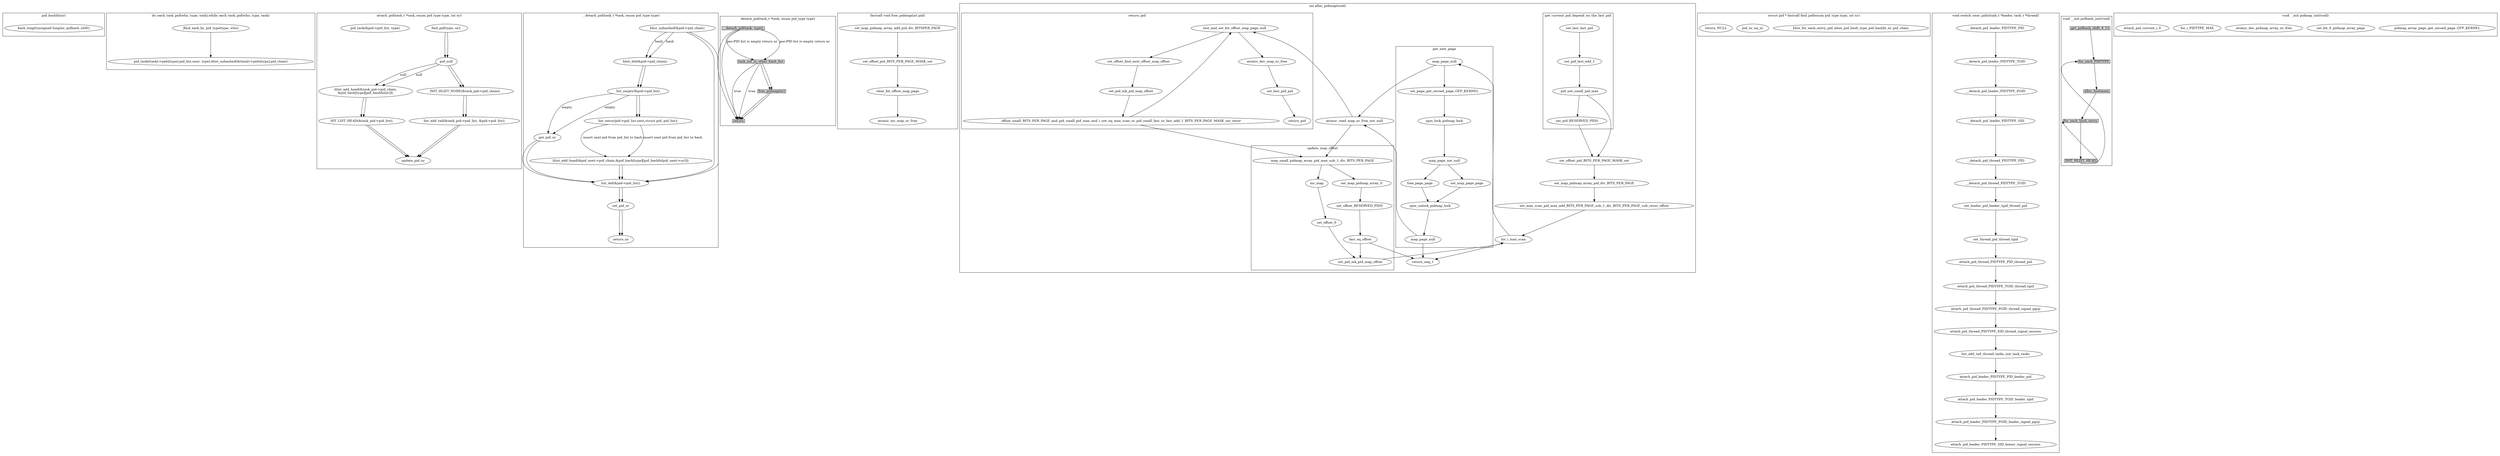digraph pid_c{
		size="110,20";
		ratio=fill;
        subgraph cluster_pid_hashfn{
                label="pid_hashfn(nr)";
                
                hash_long[label="hash_long((unsigned long)nr, pidhash_shift)"];
        }

        subgraph cluster_do_while_each_task_pid{
                label="do_each_task_pid(who, type, task),while_each_task_pid(who, type, task)";

				do[label="]find_task_by_pid_type(type, who)"];
				while[label="pid_task((task)->pids[type].pid_list.next, type),hlist_unhashed(&(task)->pids[type].pid_chain)"];

		do -> while;
        }

        subgraph cluster_find_task_by_pid_type{
                label="find_task_by_pid_type(int type, int nr)";

		find_pid[label="find_pid(type, nr)"];
		pid_null;
		pid_task[label="pid_task(&pid->pid_list, type)"];
        }
        
        subgraph cluster_find_task_by_pid_type{
                label="attach_pid(task_t *task, enum pid_type type, int nr)";

		find_pid[label="find_pid(type, nr);"];
		pid_null;
		hlist_add_heade[label="hlist_add_head(&task_pid->pid_chain,\l&pid_hash[type][pid_hashfn(nr)]);"];
		INIT_LIST_HEAD[label="NIT_LIST_HEAD(&task_pid->pid_list);"];
		INIT_HLIST_NODE[label="INIT_HLIST_NODE(&task_pid->pid_chain);"];
		list_add_tail[label="list_add_tail(&task_pid->pid_list, &pid->pid_list);"];
		update_pid_nr;

		find_pid -> pid_null;
		pid_null -> hlist_add_heade[label="null"];
		hlist_add_heade -> INIT_LIST_HEAD;
		pid_null -> INIT_HLIST_NODE;
		INIT_HLIST_NODE -> list_add_tail;

		INIT_LIST_HEAD -> update_pid_nr;
		list_add_tail -> update_pid_nr;
        }

        subgraph cluster__detach_pid{
                label="__detach_pid(task_t *task, enum pid_type type)";

		hlist_unhashed[label="hlist_unhashed(&pid->pid_chain)"];
		hlist_del[label="hlist_del(&pid->pid_chain);"];
		list_empty[label="list_empty(&pid->pid_list)"];
		get_pid_nr;
		list_entry[label="list_entry(pid->pid_list.next,struct pid, pid_list);"];
		hlist_add_head[label="hlist_add_head(&pid_next->pid_chain,&pid_hash[type][pid_hashfn(pid_next->nr)]);"];
		list_del[label="list_del(&pid->pid_list);"];
		set_pid_nr;
		
		return_nr;

		hlist_unhashed -> hlist_del[label="hash"];
		hlist_del -> list_empty;
		list_empty -> get_pid_nr[label="empty"];
		get_pid_nr -> list_del;
		list_del -> set_pid_nr;
		set_pid_nr -> return_nr;
		list_empty -> list_entry;
		list_entry -> hlist_add_head[label="insert next pid from pid_list to hash"];
		hlist_add_head -> list_del;

		hlist_unhashed -> list_del;
        }

        subgraph cluster_detach_pid{
                label="detach_pid(task_t *task, enum pid_type type)";
		node[style=filled, shape = box, margin="0.05,0.005",height="0.1",width="0.1"];

		__detach_pid[label="__detach_pid(task, type);"];
		// per_PID_list_null;
		task_not_in_other_hash_list[label="task_not_in_other_hash_list"];
		free_pidmap[label="free_pidmap(nr)"];
		return;

		__detach_pid -> task_not_in_other_hash_list[label="per-PID list is empty return nr"];
		__detach_pid -> return;
		task_not_in_other_hash_list -> return[label="true"];
		task_not_in_other_hash_list -> free_pidmap;
		free_pidmap -> return;
	}

		subgraph cluster_free_pidmap{
			label="fastcall void free_pidmap(int pid)";
			set_map_pidmap_array_add_pid_div_BITSPER_PAGE[label="set_map_pidmap_array_add_pid_div_BITSPER_PAGE"];
			set_offset_pid_BITS_PER_PAGE_MASK_set[label="set_offset_pid_BITS_PER_PAGE_MASK_set"];
			clear_bit_offset_map_page[label="clear_bit_offset_map_page"];
			atomic_inc_map_nr_free[label="atomic_inc_map_nr_free"];

			set_map_pidmap_array_add_pid_div_BITSPER_PAGE -> set_offset_pid_BITS_PER_PAGE_MASK_set;
			set_offset_pid_BITS_PER_PAGE_MASK_set -> clear_bit_offset_map_page;
			clear_bit_offset_map_page -> atomic_inc_map_nr_free;
		}

		subgraph cluster_alloc_pidmap{
			label="int alloc_pidmap(void)";
			set_last_last_pid[label="set_last_last_pid"];
			set_pid_last_add_1[label="set_pid_last_add_1"];
			pid_not_small_pid_max[label="pid_not_small_pid_max"];
			set_pid_RESERVED_PIDS[label="set_pid_RESERVED_PIDS"];
			alloc_pidmap_set_offset_pid_BITS_PER_PAGE_MASK_set[label="set_offset_pid_BITS_PER_PAGE_MASK_set"];
			set_map_pidmap_array_pid_div_BITS_PER_PAGE[label="set_map_pidmap_array_pid_div_BITS_PER_PAGE"];
			set_max_scan_pid_max_add_BITS_PER_PAGE_sub_1_div_BITS_PER_PAGE_sub_rever_offset[label="set_max_scan_pid_max_add_BITS_PER_PAGE_sub_1_div_BITS_PER_PAGE_sub_rever_offset"];
			for_i_max_scan[label="for_i_max_scan"];
			map_page_null[label="map_page_null"];
			set_page_get_zeroed_page_GFP_KERNEL[label="set_page_get_zeroed_page_GFP_KERNEL"];
			spin_lock_pidmap_lock[label="spin_lock_pidmap_lock"];
			map_page_not_null[label="map_page_not_null"];
			free_page_page[label="free_page_page"];
			set_map_page_page[label="set_map_page_page"];
			spin_unlock_pidmap_lock[label="spin_unlock_pidmap_lock"];
			map_page_null_1[label="map_page_null"];
			atomic_read_map_nr_free_not_null[label="atomic_read_map_nr_free_not_null"];
			test_and_set_bit_offset_map_page_null[label="test_and_set_bit_offset_map_page_null"];
			atomic_dec_map_nr_free[label="atomic_dec_map_nr_free"];
			set_last_pid_pid[label="set_last_pid_pid"];
			return_pid[label="return_pid"];
			set_offset_find_next_offset_map_offset[label="set_offset_find_next_offset_map_offset"];
			set_pid_mk_pid_map_offset[label="set_pid_mk_pid_map_offset"];
			offset_small_BITS_PER_PAGE_and_pid_small_pid_max_and_i_not_eq_max_scan_or_pid_small_last_or_last_add_1_BITS_PER_PAGE_MASK_set_rever[label="offset_small_BITS_PER_PAGE_and_pid_small_pid_max_and_i_not_eq_max_scan_or_pid_small_last_or_last_add_1_BITS_PER_PAGE_MASK_set_rever"];
			map_small_pidmap_array_pid_max_sub_1_div_BITS_PER_PAGE[label="map_small_pidmap_array_pid_max_sub_1_div_BITS_PER_PAGE"];
			inc_map[label="inc_map"];
			set_offset_0[label="set_offset_0"];
			set_map_pidmap_array_0[label="set_map_pidmap_array_0"];
			set_offset_RESERVED_PIDS[label="set_offset_RESERVED_PIDS"];
			last_eq_offset[label="last_eq_offset"];
			set_pid_mk_pid_map_offset_1[label="set_pid_mk_pid_map_offset"];
			return_neg_1[label="return_neg_1"];

			subgraph cluster_pid_not_small_pid{
					label="get_current_pid_depend_on_the_last_pid";
					set_last_last_pid -> set_pid_last_add_1;
					set_pid_last_add_1 -> pid_not_small_pid_max;
					pid_not_small_pid_max -> set_pid_RESERVED_PIDS;
			}
			set_pid_RESERVED_PIDS -> alloc_pidmap_set_offset_pid_BITS_PER_PAGE_MASK_set;
			pid_not_small_pid_max -> alloc_pidmap_set_offset_pid_BITS_PER_PAGE_MASK_set;
			alloc_pidmap_set_offset_pid_BITS_PER_PAGE_MASK_set -> set_map_pidmap_array_pid_div_BITS_PER_PAGE;
			set_map_pidmap_array_pid_div_BITS_PER_PAGE -> set_max_scan_pid_max_add_BITS_PER_PAGE_sub_1_div_BITS_PER_PAGE_sub_rever_offset;
			set_max_scan_pid_max_add_BITS_PER_PAGE_sub_1_div_BITS_PER_PAGE_sub_rever_offset -> for_i_max_scan;
			for_i_max_scan -> map_page_null;
			subgraph cluster_get_new_page{
					label="get_new_page";
					map_page_null -> set_page_get_zeroed_page_GFP_KERNEL;
					set_page_get_zeroed_page_GFP_KERNEL -> spin_lock_pidmap_lock;
					spin_lock_pidmap_lock -> map_page_not_null;
					map_page_not_null -> free_page_page;
					free_page_page -> spin_unlock_pidmap_lock;
					map_page_not_null -> set_map_page_page;
					set_map_page_page -> spin_unlock_pidmap_lock;
					spin_unlock_pidmap_lock -> map_page_null_1;
			}
			map_page_null -> atomic_read_map_nr_free_not_null
			map_page_null_1 -> return_neg_1;
			map_page_null_1 -> atomic_read_map_nr_free_not_null;
			atomic_read_map_nr_free_not_null -> test_and_set_bit_offset_map_page_null;
			atomic_read_map_nr_free_not_null -> map_small_pidmap_array_pid_max_sub_1_div_BITS_PER_PAGE;
			subgraph cluster_return_pid{
					label="return_pid";
					test_and_set_bit_offset_map_page_null -> atomic_dec_map_nr_free;
					test_and_set_bit_offset_map_page_null -> set_offset_find_next_offset_map_offset;
					set_offset_find_next_offset_map_offset -> set_pid_mk_pid_map_offset;
					atomic_dec_map_nr_free -> set_last_pid_pid;
					set_last_pid_pid -> return_pid;
					set_pid_mk_pid_map_offset -> offset_small_BITS_PER_PAGE_and_pid_small_pid_max_and_i_not_eq_max_scan_or_pid_small_last_or_last_add_1_BITS_PER_PAGE_MASK_set_rever;
			}
			offset_small_BITS_PER_PAGE_and_pid_small_pid_max_and_i_not_eq_max_scan_or_pid_small_last_or_last_add_1_BITS_PER_PAGE_MASK_set_rever -> test_and_set_bit_offset_map_page_null;
			offset_small_BITS_PER_PAGE_and_pid_small_pid_max_and_i_not_eq_max_scan_or_pid_small_last_or_last_add_1_BITS_PER_PAGE_MASK_set_rever -> map_small_pidmap_array_pid_max_sub_1_div_BITS_PER_PAGE;

			subgraph cluster_update_map_offset{
					label="update_map_offset";
					map_small_pidmap_array_pid_max_sub_1_div_BITS_PER_PAGE -> inc_map;
					inc_map -> set_offset_0;
					set_offset_0 -> set_pid_mk_pid_map_offset_1;
					map_small_pidmap_array_pid_max_sub_1_div_BITS_PER_PAGE -> set_map_pidmap_array_0;
					set_map_pidmap_array_0 -> set_offset_RESERVED_PIDS;
					set_offset_RESERVED_PIDS -> last_eq_offset;
			}
			
			last_eq_offset -> return_neg_1;
			last_eq_offset -> set_pid_mk_pid_map_offset_1;
			set_pid_mk_pid_map_offset_1 -> for_i_max_scan;
			for_i_max_scan -> return_neg_1;
		}

		subgraph cluster_find_pid{
			label="struct pid * fastcall find_pid(enum pid_type type, int nr)";
			hlist_for_each_entry_pid_elem_pid_hash_type_pid_hashfn_nr_pid_chain[label="hlist_for_each_entry_pid_elem_pid_hash_type_pid_hashfn_nr_pid_chain"];
			pid_nr_eq_nr[label="pid_nr_eq_nr"];
			return_pid[label="return_pid"];
			return_NULL[label="return_NULL"];
		}

		subgraph cluster_find_task_by_pid_type{
			label="attach_pid(task_t *task, enum pid_type type, int nr)";
			size="10,18";
			ratio=filled;
        
			node[style=filled, shape = box, margin="0.05,0.005",height="0.1",width="0.1"];

			find_pid[label="find_pid(type, nr);"];
			pid_null;
			hlist_add_heade[label="hlist_add_head(&task_pid->pid_chain,\l&pid_hash[type][pid_hashfn(nr)]);"];
			INIT_LIST_HEAD[label="NIT_LIST_HEAD(&task_pid->pid_list);"];
			INIT_HLIST_NODE[label="INIT_HLIST_NODE(&task_pid->pid_chain);"];
			list_add_tail[label="list_add_tail(&task_pid->pid_list, &pid->pid_list);"];
			update_pid_nr;

			find_pid -> pid_null;
			pid_null -> hlist_add_heade[label="null"];
			hlist_add_heade -> INIT_LIST_HEAD;
			pid_null -> INIT_HLIST_NODE;
			INIT_HLIST_NODE -> list_add_tail;

			INIT_LIST_HEAD -> update_pid_nr;
			list_add_tail -> update_pid_nr;
		}

		subgraph cluster__detach_pid{
			label="__detach_pid(task_t *task, enum pid_type type)";
			ratio=filled;
        
			node[style=filled, shape = box, margin="0.05,0.005",height="0.1",width="0.1"];

			hlist_unhashed[label="hlist_unhashed(&pid->pid_chain)"];
			hlist_del[label="hlist_del(&pid->pid_chain);"];
			list_empty[label="list_empty(&pid->pid_list)"];
			get_pid_nr;
			list_entry[label="list_entry(pid->pid_list.next,struct pid, pid_list);"];
			hlist_add_head[label="hlist_add_head(&pid_next->pid_chain,&pid_hash[type][pid_hashfn(pid_next->nr)]);"];
			list_del[label="list_del(&pid->pid_list);"];
			set_pid_nr;
		
			return_nr;

			hlist_unhashed -> hlist_del[label="hash"];
			hlist_del -> list_empty;
			list_empty -> get_pid_nr[label="empty"];
			get_pid_nr -> list_del;
			list_del -> set_pid_nr;
			set_pid_nr -> return_nr;
			list_empty -> list_entry;
			list_entry -> hlist_add_head[label="insert next pid from pid_list to hash"];
			hlist_add_head -> list_del;

			hlist_unhashed -> list_del;
		
		}

		subgraph cluster_detach_pid{
			label="detach_pid(task_t *task, enum pid_type type)";
			ratio=filled;
        
			node[style=filled, shape = box, margin="0.05,0.005",height="0.1",width="0.1"];

			__detach_pid[label="__detach_pid(task, type);"];
			// per_PID_list_null;
			task_not_in_other_hash_list[label="task_not_in_other_hash_list"];
			free_pidmap[label="free_pidmap(nr)"];
			return;

			__detach_pid -> task_not_in_other_hash_list[label="per-PID list is empty return nr"];
			__detach_pid -> return;
			task_not_in_other_hash_list -> return[label="true"];
			task_not_in_other_hash_list -> free_pidmap;
			free_pidmap -> return;
		}

		subgraph cluster_switch_exec_pids{
			label="void switch_exec_pids(task_t *leader, task_t *thread)";
			__detach_pid_leader_PIDTYPE_PID[label="__detach_pid_leader_PIDTYPE_PID"];
			__detach_pid_leader_PIDTYPE_TGID[label="__detach_pid_leader_PIDTYPE_TGID"];
			__detach_pid_leader_PIDTYPE_PGID[label="__detach_pid_leader_PIDTYPE_PGID"];
			__detach_pid_leader_PIDTYPE_SID[label="__detach_pid_leader_PIDTYPE_SID"];
			__detach_pid_thread_PIDTYPE_PID[label="__detach_pid_thread_PIDTYPE_PID"];
			__detach_pid_thread_PIDTYPE_TGID[label="__detach_pid_thread_PIDTYPE_TGID"];
			set_leader_pid_leader_tgid_thread_pid[label="set_leader_pid_leader_tgid_thread_pid"];
			set_thread_pid_thread_tgid[label="set_thread_pid_thread_tgid"];
			attach_pid_thread_PIDTYPE_PID_thread_pid[label="attach_pid_thread_PIDTYPE_PID_thread_pid"];
			attach_pid_thread_PIDTYPE_TGID_thread_tgid[label="attach_pid_thread_PIDTYPE_TGID_thread_tgid"];
			attach_pid_thread_PIDTYPE_PGID_thread_signal_pgrp[label="attach_pid_thread_PIDTYPE_PGID_thread_signal_pgrp"];
			attach_pid_thread_PIDTYPE_SID_thread_signal_session[label="attach_pid_thread_PIDTYPE_SID_thread_signal_session"];
			list_add_tail_thread_tasks_init_task_tasks[label="list_add_tail_thread_tasks_init_task_tasks"];
			attach_pid_leader_PIDTYPE_PID_leader_pid[label="attach_pid_leader_PIDTYPE_PID_leader_pid"];
			attach_pid_leader_PIDTYPE_TGID_leader_tgid[label="attach_pid_leader_PIDTYPE_TGID_leader_tgid"];
			attach_pid_leader_PIDTYPE_PGID_leader_signal_pgrp[label="attach_pid_leader_PIDTYPE_PGID_leader_signal_pgrp"];
			attach_pid_leader_PIDTYPE_SID_leaser_signal_session[label="attach_pid_leader_PIDTYPE_SID_leaser_signal_session"];

			__detach_pid_leader_PIDTYPE_PID -> __detach_pid_leader_PIDTYPE_TGID;
			__detach_pid_leader_PIDTYPE_TGID -> __detach_pid_leader_PIDTYPE_PGID;
			__detach_pid_leader_PIDTYPE_PGID -> __detach_pid_leader_PIDTYPE_SID;
			__detach_pid_leader_PIDTYPE_SID -> __detach_pid_thread_PIDTYPE_PID;
			__detach_pid_thread_PIDTYPE_PID -> __detach_pid_thread_PIDTYPE_TGID;
			__detach_pid_thread_PIDTYPE_TGID -> set_leader_pid_leader_tgid_thread_pid;
			set_leader_pid_leader_tgid_thread_pid -> set_thread_pid_thread_tgid;
			set_thread_pid_thread_tgid -> attach_pid_thread_PIDTYPE_PID_thread_pid;
			attach_pid_thread_PIDTYPE_PID_thread_pid -> attach_pid_thread_PIDTYPE_TGID_thread_tgid;
			attach_pid_thread_PIDTYPE_TGID_thread_tgid -> attach_pid_thread_PIDTYPE_PGID_thread_signal_pgrp;
			attach_pid_thread_PIDTYPE_PGID_thread_signal_pgrp -> attach_pid_thread_PIDTYPE_SID_thread_signal_session;
			attach_pid_thread_PIDTYPE_SID_thread_signal_session -> list_add_tail_thread_tasks_init_task_tasks;
			list_add_tail_thread_tasks_init_task_tasks -> attach_pid_leader_PIDTYPE_PID_leader_pid;
			attach_pid_leader_PIDTYPE_PID_leader_pid -> attach_pid_leader_PIDTYPE_TGID_leader_tgid;
			attach_pid_leader_PIDTYPE_TGID_leader_tgid -> attach_pid_leader_PIDTYPE_PGID_leader_signal_pgrp;
			attach_pid_leader_PIDTYPE_PGID_leader_signal_pgrp -> attach_pid_leader_PIDTYPE_SID_leaser_signal_session;
		}

		subgraph cluster_pidhash_init{
			label="void __init pidhash_init(void)";
	
			size="10,18";
			ratio=filled;
        
			node[style=filled, shape = box, margin="0.05,0.005",height="0.1",width="0.1"];

			get_pidhash_shift_4_12[label="get_pidhash_shift_4_12"];
			for_each_PIDTYPE[label="for_each_PIDTYPE"];
			alloc_bootmem[label="alloc_bootmem"];
			for_each_hash_entry[label="for_each_hash_entry"];
			INIT_HLIST_HEAD[label="INIT_HLIST_HEAD"];

			get_pidhash_shift_4_12 -> for_each_PIDTYPE;
			for_each_PIDTYPE -> alloc_bootmem;
			alloc_bootmem -> for_each_hash_entry;
			for_each_hash_entry -> INIT_HLIST_HEAD;
        INIT_HLIST_HEAD:s -> for_each_hash_entry:w;
        INIT_HLIST_HEAD:s -> for_each_PIDTYPE:w;
		}

		subgraph cluster_pidmap_init{
			label="void __init pidmap_init(void)";
			pidmap_array_page_get_zeroed_page_GFP_KERNEL[label="pidmap_array_page_get_zeroed_page_GFP_KERNEL"];
			set_bit_0_pidmap_array_page[label="set_bit_0_pidmap_array_page"];
			atomic_dec_pidmap_array_nr_free[label="atomic_dec_pidmap_array_nr_free"];
			for_i_PIDTYPE_MAX[label="for_i_PIDTYPE_MAX"];
			attach_pid_current_i_0[label="attach_pid_current_i_0"];
		}

}
